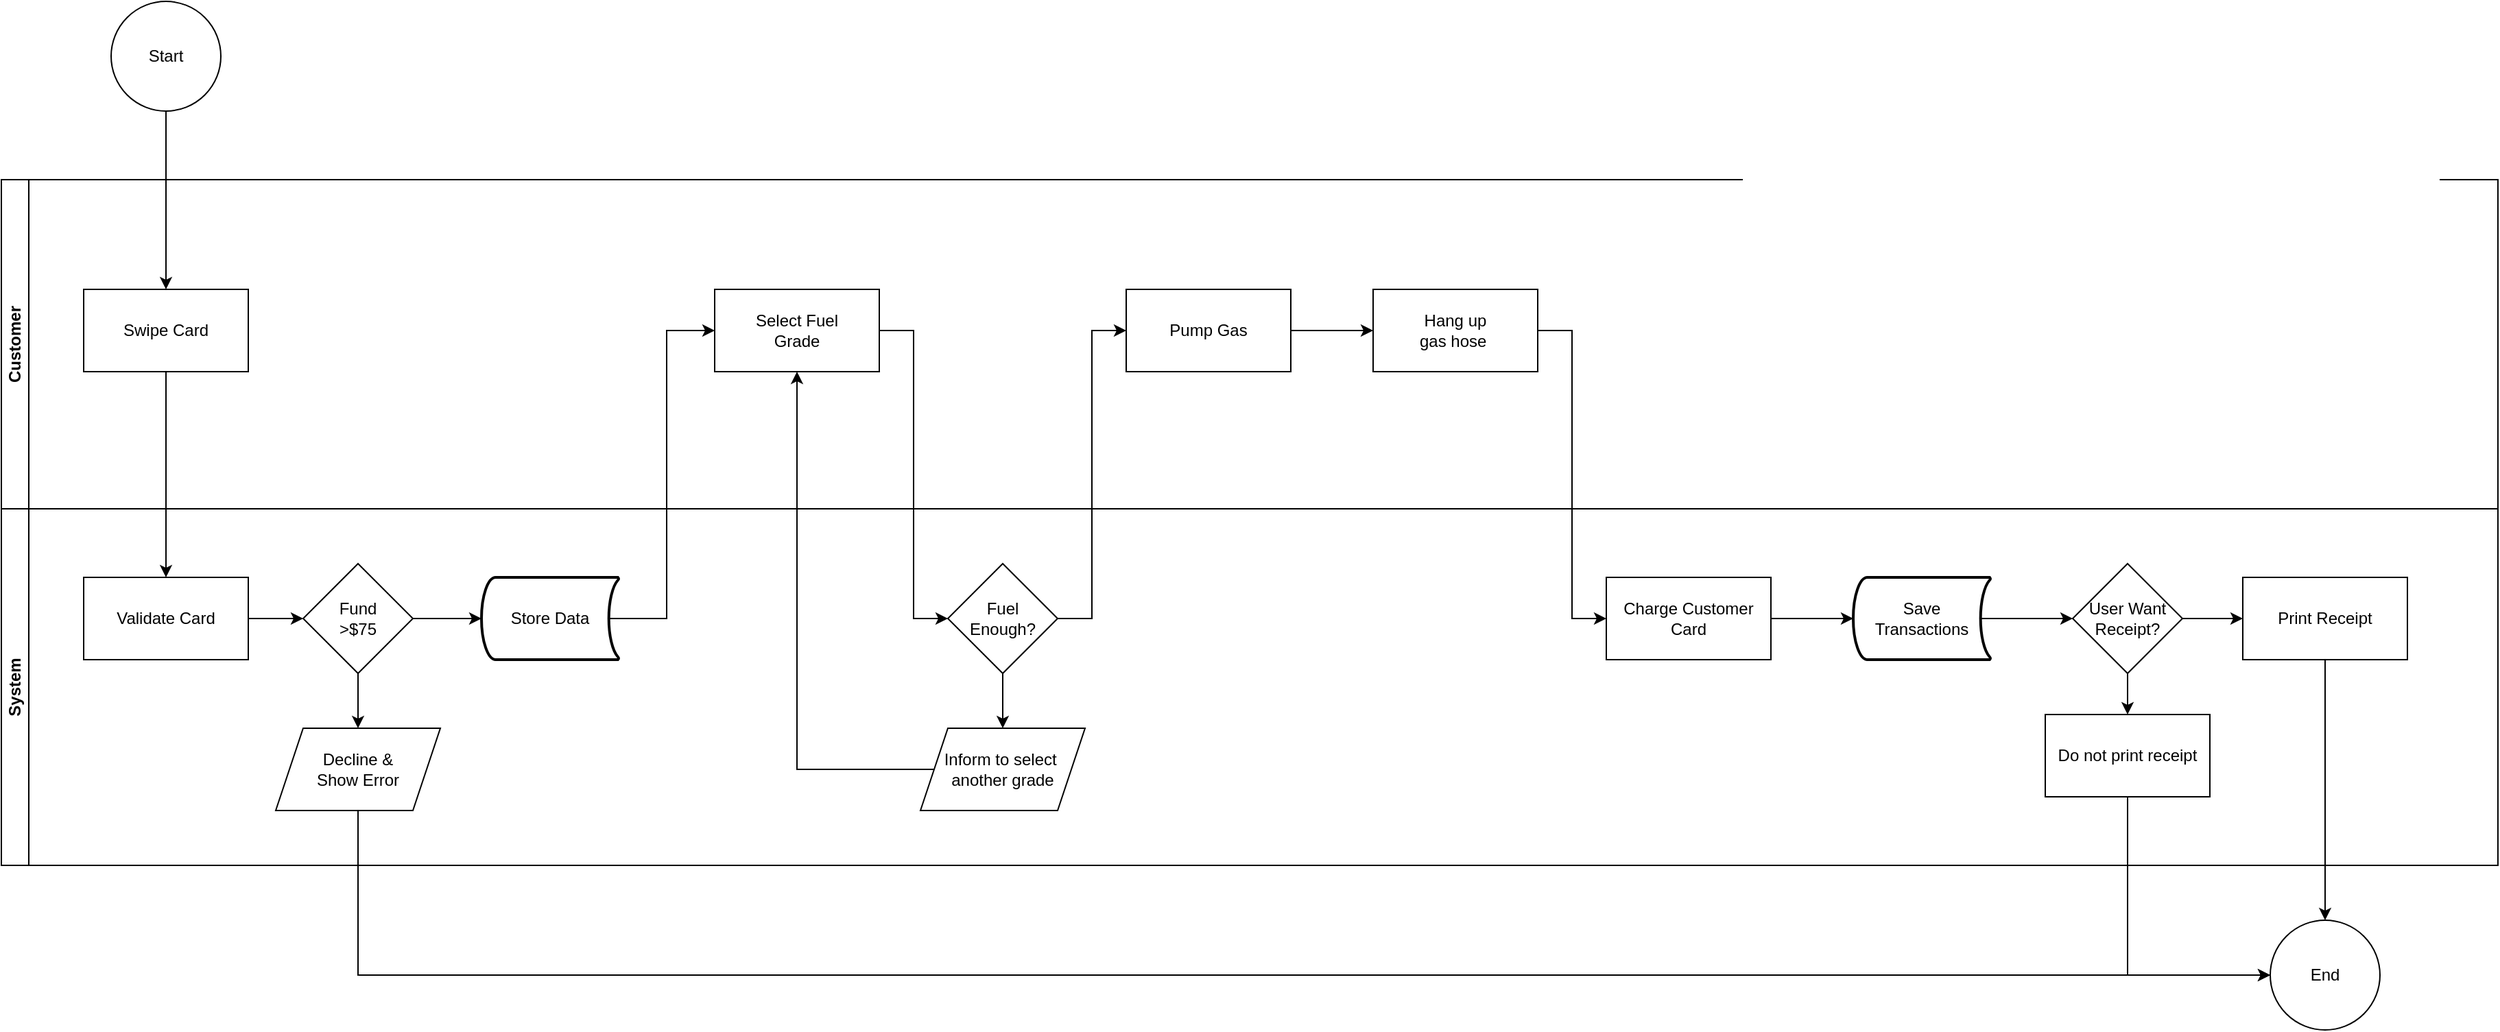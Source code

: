 <mxfile version="22.1.4" type="github">
  <diagram id="prtHgNgQTEPvFCAcTncT" name="Page-1">
    <mxGraphModel dx="1979" dy="2314" grid="1" gridSize="10" guides="1" tooltips="1" connect="1" arrows="1" fold="1" page="1" pageScale="1" pageWidth="827" pageHeight="1169" math="0" shadow="0">
      <root>
        <mxCell id="0" />
        <mxCell id="1" parent="0" />
        <mxCell id="K0c-ipuWJj2QcTg4X9TD-34" style="edgeStyle=orthogonalEdgeStyle;rounded=0;orthogonalLoop=1;jettySize=auto;html=1;exitX=0.5;exitY=1;exitDx=0;exitDy=0;entryX=0.5;entryY=0;entryDx=0;entryDy=0;" edge="1" parent="1" source="K0c-ipuWJj2QcTg4X9TD-11" target="K0c-ipuWJj2QcTg4X9TD-5">
          <mxGeometry relative="1" as="geometry" />
        </mxCell>
        <mxCell id="K0c-ipuWJj2QcTg4X9TD-11" value="Start" style="ellipse;whiteSpace=wrap;html=1;" vertex="1" parent="1">
          <mxGeometry x="100" y="-20" width="80" height="80" as="geometry" />
        </mxCell>
        <mxCell id="K0c-ipuWJj2QcTg4X9TD-19" value="Customer" style="swimlane;startSize=20;horizontal=0;html=1;whiteSpace=wrap;" vertex="1" parent="1">
          <mxGeometry x="20" y="110" width="1820" height="240" as="geometry" />
        </mxCell>
        <mxCell id="K0c-ipuWJj2QcTg4X9TD-18" value="Select Fuel &lt;br&gt;Grade" style="whiteSpace=wrap;html=1;" vertex="1" parent="K0c-ipuWJj2QcTg4X9TD-19">
          <mxGeometry x="520" y="80" width="120" height="60" as="geometry" />
        </mxCell>
        <mxCell id="K0c-ipuWJj2QcTg4X9TD-43" style="edgeStyle=orthogonalEdgeStyle;rounded=0;orthogonalLoop=1;jettySize=auto;html=1;exitX=1;exitY=0.5;exitDx=0;exitDy=0;entryX=0;entryY=0.5;entryDx=0;entryDy=0;" edge="1" parent="K0c-ipuWJj2QcTg4X9TD-19" source="K0c-ipuWJj2QcTg4X9TD-21" target="K0c-ipuWJj2QcTg4X9TD-26">
          <mxGeometry relative="1" as="geometry" />
        </mxCell>
        <mxCell id="K0c-ipuWJj2QcTg4X9TD-21" value="Pump Gas" style="whiteSpace=wrap;html=1;" vertex="1" parent="K0c-ipuWJj2QcTg4X9TD-19">
          <mxGeometry x="820" y="80" width="120" height="60" as="geometry" />
        </mxCell>
        <mxCell id="K0c-ipuWJj2QcTg4X9TD-26" value="Hang up &lt;br&gt;gas hose&amp;nbsp;&lt;br&gt;" style="whiteSpace=wrap;html=1;" vertex="1" parent="K0c-ipuWJj2QcTg4X9TD-19">
          <mxGeometry x="1000" y="80" width="120" height="60" as="geometry" />
        </mxCell>
        <mxCell id="K0c-ipuWJj2QcTg4X9TD-5" value="Swipe&amp;nbsp;Card" style="rounded=0;whiteSpace=wrap;html=1;align=center;" vertex="1" parent="K0c-ipuWJj2QcTg4X9TD-19">
          <mxGeometry x="60" y="80" width="120" height="60" as="geometry" />
        </mxCell>
        <mxCell id="K0c-ipuWJj2QcTg4X9TD-20" value="System" style="swimlane;startSize=20;horizontal=0;html=1;whiteSpace=wrap;" vertex="1" parent="1">
          <mxGeometry x="20" y="350" width="1820" height="260" as="geometry" />
        </mxCell>
        <mxCell id="K0c-ipuWJj2QcTg4X9TD-36" style="edgeStyle=orthogonalEdgeStyle;rounded=0;orthogonalLoop=1;jettySize=auto;html=1;exitX=1;exitY=0.5;exitDx=0;exitDy=0;entryX=0;entryY=0.5;entryDx=0;entryDy=0;" edge="1" parent="K0c-ipuWJj2QcTg4X9TD-20" source="K0c-ipuWJj2QcTg4X9TD-12" target="K0c-ipuWJj2QcTg4X9TD-13">
          <mxGeometry relative="1" as="geometry" />
        </mxCell>
        <mxCell id="K0c-ipuWJj2QcTg4X9TD-12" value="Validate Card" style="whiteSpace=wrap;html=1;" vertex="1" parent="K0c-ipuWJj2QcTg4X9TD-20">
          <mxGeometry x="60" y="50" width="120" height="60" as="geometry" />
        </mxCell>
        <mxCell id="K0c-ipuWJj2QcTg4X9TD-37" style="edgeStyle=orthogonalEdgeStyle;rounded=0;orthogonalLoop=1;jettySize=auto;html=1;exitX=1;exitY=0.5;exitDx=0;exitDy=0;entryX=0;entryY=0.5;entryDx=0;entryDy=0;entryPerimeter=0;" edge="1" parent="K0c-ipuWJj2QcTg4X9TD-20" source="K0c-ipuWJj2QcTg4X9TD-13" target="K0c-ipuWJj2QcTg4X9TD-55">
          <mxGeometry relative="1" as="geometry">
            <mxPoint x="340.0" y="80" as="targetPoint" />
          </mxGeometry>
        </mxCell>
        <mxCell id="K0c-ipuWJj2QcTg4X9TD-38" style="edgeStyle=orthogonalEdgeStyle;rounded=0;orthogonalLoop=1;jettySize=auto;html=1;exitX=0.5;exitY=1;exitDx=0;exitDy=0;entryX=0.5;entryY=0;entryDx=0;entryDy=0;" edge="1" parent="K0c-ipuWJj2QcTg4X9TD-20" source="K0c-ipuWJj2QcTg4X9TD-13" target="K0c-ipuWJj2QcTg4X9TD-24">
          <mxGeometry relative="1" as="geometry" />
        </mxCell>
        <mxCell id="K0c-ipuWJj2QcTg4X9TD-13" value="Fund&lt;br&gt;&amp;gt;$75" style="rhombus;whiteSpace=wrap;html=1;" vertex="1" parent="K0c-ipuWJj2QcTg4X9TD-20">
          <mxGeometry x="220" y="40" width="80" height="80" as="geometry" />
        </mxCell>
        <mxCell id="K0c-ipuWJj2QcTg4X9TD-41" style="edgeStyle=orthogonalEdgeStyle;rounded=0;orthogonalLoop=1;jettySize=auto;html=1;exitX=0.5;exitY=1;exitDx=0;exitDy=0;entryX=0.5;entryY=0;entryDx=0;entryDy=0;" edge="1" parent="K0c-ipuWJj2QcTg4X9TD-20" source="K0c-ipuWJj2QcTg4X9TD-23" target="K0c-ipuWJj2QcTg4X9TD-25">
          <mxGeometry relative="1" as="geometry" />
        </mxCell>
        <mxCell id="K0c-ipuWJj2QcTg4X9TD-23" value="Fuel&lt;br&gt;Enough?" style="rhombus;whiteSpace=wrap;html=1;" vertex="1" parent="K0c-ipuWJj2QcTg4X9TD-20">
          <mxGeometry x="690" y="40" width="80" height="80" as="geometry" />
        </mxCell>
        <mxCell id="K0c-ipuWJj2QcTg4X9TD-24" value="Decline &amp;amp;&lt;br style=&quot;border-color: var(--border-color);&quot;&gt;Show Error" style="shape=parallelogram;perimeter=parallelogramPerimeter;whiteSpace=wrap;html=1;fixedSize=1;" vertex="1" parent="K0c-ipuWJj2QcTg4X9TD-20">
          <mxGeometry x="200" y="160" width="120" height="60" as="geometry" />
        </mxCell>
        <mxCell id="K0c-ipuWJj2QcTg4X9TD-25" value="Inform to select&amp;nbsp;&lt;br&gt;another grade" style="shape=parallelogram;perimeter=parallelogramPerimeter;whiteSpace=wrap;html=1;fixedSize=1;" vertex="1" parent="K0c-ipuWJj2QcTg4X9TD-20">
          <mxGeometry x="670" y="160" width="120" height="60" as="geometry" />
        </mxCell>
        <mxCell id="K0c-ipuWJj2QcTg4X9TD-45" style="edgeStyle=orthogonalEdgeStyle;rounded=0;orthogonalLoop=1;jettySize=auto;html=1;exitX=1;exitY=0.5;exitDx=0;exitDy=0;entryX=0;entryY=0.5;entryDx=0;entryDy=0;entryPerimeter=0;" edge="1" parent="K0c-ipuWJj2QcTg4X9TD-20" source="K0c-ipuWJj2QcTg4X9TD-27" target="K0c-ipuWJj2QcTg4X9TD-54">
          <mxGeometry relative="1" as="geometry">
            <mxPoint x="1340" y="80" as="targetPoint" />
          </mxGeometry>
        </mxCell>
        <mxCell id="K0c-ipuWJj2QcTg4X9TD-27" value="Charge Customer&lt;br&gt;Card" style="whiteSpace=wrap;html=1;" vertex="1" parent="K0c-ipuWJj2QcTg4X9TD-20">
          <mxGeometry x="1170" y="50" width="120" height="60" as="geometry" />
        </mxCell>
        <mxCell id="K0c-ipuWJj2QcTg4X9TD-46" style="edgeStyle=orthogonalEdgeStyle;rounded=0;orthogonalLoop=1;jettySize=auto;html=1;exitX=0.93;exitY=0.5;exitDx=0;exitDy=0;entryX=0;entryY=0.5;entryDx=0;entryDy=0;exitPerimeter=0;" edge="1" parent="K0c-ipuWJj2QcTg4X9TD-20" source="K0c-ipuWJj2QcTg4X9TD-54" target="K0c-ipuWJj2QcTg4X9TD-29">
          <mxGeometry relative="1" as="geometry">
            <mxPoint x="1460" y="80" as="sourcePoint" />
          </mxGeometry>
        </mxCell>
        <mxCell id="K0c-ipuWJj2QcTg4X9TD-47" style="edgeStyle=orthogonalEdgeStyle;rounded=0;orthogonalLoop=1;jettySize=auto;html=1;exitX=0.5;exitY=1;exitDx=0;exitDy=0;entryX=0.5;entryY=0;entryDx=0;entryDy=0;" edge="1" parent="K0c-ipuWJj2QcTg4X9TD-20" source="K0c-ipuWJj2QcTg4X9TD-29" target="K0c-ipuWJj2QcTg4X9TD-30">
          <mxGeometry relative="1" as="geometry" />
        </mxCell>
        <mxCell id="K0c-ipuWJj2QcTg4X9TD-49" style="edgeStyle=orthogonalEdgeStyle;rounded=0;orthogonalLoop=1;jettySize=auto;html=1;exitX=1;exitY=0.5;exitDx=0;exitDy=0;entryX=0;entryY=0.5;entryDx=0;entryDy=0;" edge="1" parent="K0c-ipuWJj2QcTg4X9TD-20" source="K0c-ipuWJj2QcTg4X9TD-29" target="K0c-ipuWJj2QcTg4X9TD-32">
          <mxGeometry relative="1" as="geometry" />
        </mxCell>
        <mxCell id="K0c-ipuWJj2QcTg4X9TD-29" value="User Want&lt;br&gt;Receipt?" style="rhombus;whiteSpace=wrap;html=1;" vertex="1" parent="K0c-ipuWJj2QcTg4X9TD-20">
          <mxGeometry x="1510" y="40" width="80" height="80" as="geometry" />
        </mxCell>
        <mxCell id="K0c-ipuWJj2QcTg4X9TD-30" value="Do not print receipt" style="whiteSpace=wrap;html=1;" vertex="1" parent="K0c-ipuWJj2QcTg4X9TD-20">
          <mxGeometry x="1490" y="150" width="120" height="60" as="geometry" />
        </mxCell>
        <mxCell id="K0c-ipuWJj2QcTg4X9TD-32" value="Print Receipt" style="whiteSpace=wrap;html=1;" vertex="1" parent="K0c-ipuWJj2QcTg4X9TD-20">
          <mxGeometry x="1634" y="50" width="120" height="60" as="geometry" />
        </mxCell>
        <mxCell id="K0c-ipuWJj2QcTg4X9TD-55" value="Store Data" style="strokeWidth=2;html=1;shape=mxgraph.flowchart.stored_data;whiteSpace=wrap;" vertex="1" parent="K0c-ipuWJj2QcTg4X9TD-20">
          <mxGeometry x="350" y="50" width="100" height="60" as="geometry" />
        </mxCell>
        <mxCell id="K0c-ipuWJj2QcTg4X9TD-54" value="Save &lt;br&gt;Transactions" style="strokeWidth=2;html=1;shape=mxgraph.flowchart.stored_data;whiteSpace=wrap;" vertex="1" parent="K0c-ipuWJj2QcTg4X9TD-20">
          <mxGeometry x="1350" y="50" width="100" height="60" as="geometry" />
        </mxCell>
        <mxCell id="K0c-ipuWJj2QcTg4X9TD-33" value="End" style="ellipse;whiteSpace=wrap;html=1;" vertex="1" parent="1">
          <mxGeometry x="1674" y="650" width="80" height="80" as="geometry" />
        </mxCell>
        <mxCell id="K0c-ipuWJj2QcTg4X9TD-35" style="edgeStyle=orthogonalEdgeStyle;rounded=0;orthogonalLoop=1;jettySize=auto;html=1;exitX=0.5;exitY=1;exitDx=0;exitDy=0;" edge="1" parent="1" source="K0c-ipuWJj2QcTg4X9TD-5" target="K0c-ipuWJj2QcTg4X9TD-12">
          <mxGeometry relative="1" as="geometry" />
        </mxCell>
        <mxCell id="K0c-ipuWJj2QcTg4X9TD-39" style="edgeStyle=orthogonalEdgeStyle;rounded=0;orthogonalLoop=1;jettySize=auto;html=1;exitX=0.93;exitY=0.5;exitDx=0;exitDy=0;entryX=0;entryY=0.5;entryDx=0;entryDy=0;exitPerimeter=0;" edge="1" parent="1" source="K0c-ipuWJj2QcTg4X9TD-55" target="K0c-ipuWJj2QcTg4X9TD-18">
          <mxGeometry relative="1" as="geometry">
            <mxPoint x="480" y="430" as="sourcePoint" />
          </mxGeometry>
        </mxCell>
        <mxCell id="K0c-ipuWJj2QcTg4X9TD-40" style="edgeStyle=orthogonalEdgeStyle;rounded=0;orthogonalLoop=1;jettySize=auto;html=1;exitX=1;exitY=0.5;exitDx=0;exitDy=0;entryX=0;entryY=0.5;entryDx=0;entryDy=0;" edge="1" parent="1" source="K0c-ipuWJj2QcTg4X9TD-18" target="K0c-ipuWJj2QcTg4X9TD-23">
          <mxGeometry relative="1" as="geometry" />
        </mxCell>
        <mxCell id="K0c-ipuWJj2QcTg4X9TD-42" style="edgeStyle=orthogonalEdgeStyle;rounded=0;orthogonalLoop=1;jettySize=auto;html=1;exitX=1;exitY=0.5;exitDx=0;exitDy=0;entryX=0;entryY=0.5;entryDx=0;entryDy=0;" edge="1" parent="1" source="K0c-ipuWJj2QcTg4X9TD-23" target="K0c-ipuWJj2QcTg4X9TD-21">
          <mxGeometry relative="1" as="geometry" />
        </mxCell>
        <mxCell id="K0c-ipuWJj2QcTg4X9TD-44" style="edgeStyle=orthogonalEdgeStyle;rounded=0;orthogonalLoop=1;jettySize=auto;html=1;exitX=1;exitY=0.5;exitDx=0;exitDy=0;entryX=0;entryY=0.5;entryDx=0;entryDy=0;" edge="1" parent="1" source="K0c-ipuWJj2QcTg4X9TD-26" target="K0c-ipuWJj2QcTg4X9TD-27">
          <mxGeometry relative="1" as="geometry" />
        </mxCell>
        <mxCell id="K0c-ipuWJj2QcTg4X9TD-50" style="edgeStyle=orthogonalEdgeStyle;rounded=0;orthogonalLoop=1;jettySize=auto;html=1;exitX=0.5;exitY=1;exitDx=0;exitDy=0;entryX=0.5;entryY=0;entryDx=0;entryDy=0;" edge="1" parent="1" source="K0c-ipuWJj2QcTg4X9TD-32" target="K0c-ipuWJj2QcTg4X9TD-33">
          <mxGeometry relative="1" as="geometry" />
        </mxCell>
        <mxCell id="K0c-ipuWJj2QcTg4X9TD-51" style="edgeStyle=orthogonalEdgeStyle;rounded=0;orthogonalLoop=1;jettySize=auto;html=1;exitX=0.5;exitY=1;exitDx=0;exitDy=0;entryX=0;entryY=0.5;entryDx=0;entryDy=0;" edge="1" parent="1" source="K0c-ipuWJj2QcTg4X9TD-24" target="K0c-ipuWJj2QcTg4X9TD-33">
          <mxGeometry relative="1" as="geometry" />
        </mxCell>
        <mxCell id="K0c-ipuWJj2QcTg4X9TD-52" style="edgeStyle=orthogonalEdgeStyle;orthogonalLoop=1;jettySize=auto;html=1;exitX=0;exitY=0.5;exitDx=0;exitDy=0;entryX=0.5;entryY=1;entryDx=0;entryDy=0;rounded=0;" edge="1" parent="1" source="K0c-ipuWJj2QcTg4X9TD-25" target="K0c-ipuWJj2QcTg4X9TD-18">
          <mxGeometry relative="1" as="geometry" />
        </mxCell>
        <mxCell id="K0c-ipuWJj2QcTg4X9TD-53" style="edgeStyle=orthogonalEdgeStyle;rounded=0;orthogonalLoop=1;jettySize=auto;html=1;exitX=0.5;exitY=1;exitDx=0;exitDy=0;entryX=0;entryY=0.5;entryDx=0;entryDy=0;" edge="1" parent="1" source="K0c-ipuWJj2QcTg4X9TD-30" target="K0c-ipuWJj2QcTg4X9TD-33">
          <mxGeometry relative="1" as="geometry" />
        </mxCell>
      </root>
    </mxGraphModel>
  </diagram>
</mxfile>
